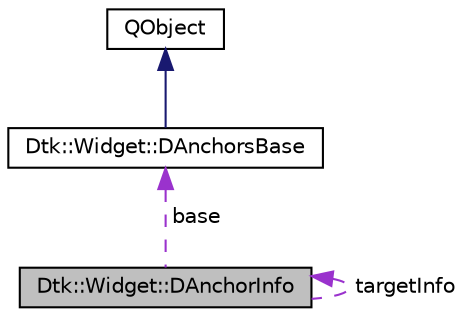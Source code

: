 digraph "Dtk::Widget::DAnchorInfo"
{
  edge [fontname="Helvetica",fontsize="10",labelfontname="Helvetica",labelfontsize="10"];
  node [fontname="Helvetica",fontsize="10",shape=record];
  Node1 [label="Dtk::Widget::DAnchorInfo",height=0.2,width=0.4,color="black", fillcolor="grey75", style="filled", fontcolor="black"];
  Node1 -> Node1 [dir="back",color="darkorchid3",fontsize="10",style="dashed",label=" targetInfo" ,fontname="Helvetica"];
  Node2 -> Node1 [dir="back",color="darkorchid3",fontsize="10",style="dashed",label=" base" ,fontname="Helvetica"];
  Node2 [label="Dtk::Widget::DAnchorsBase",height=0.2,width=0.4,color="black", fillcolor="white", style="filled",URL="$class_dtk_1_1_widget_1_1_d_anchors_base.html",tooltip="DAnchorsBase 提供了一种指定 QWidget 与其它 QWidget 之间的关系来确定 其位置的方法 "];
  Node3 -> Node2 [dir="back",color="midnightblue",fontsize="10",style="solid",fontname="Helvetica"];
  Node3 [label="QObject",height=0.2,width=0.4,color="black", fillcolor="white", style="filled",URL="/home/xmuli/project/dtk/tags/qtcore.tags$qobject.html"];
}
